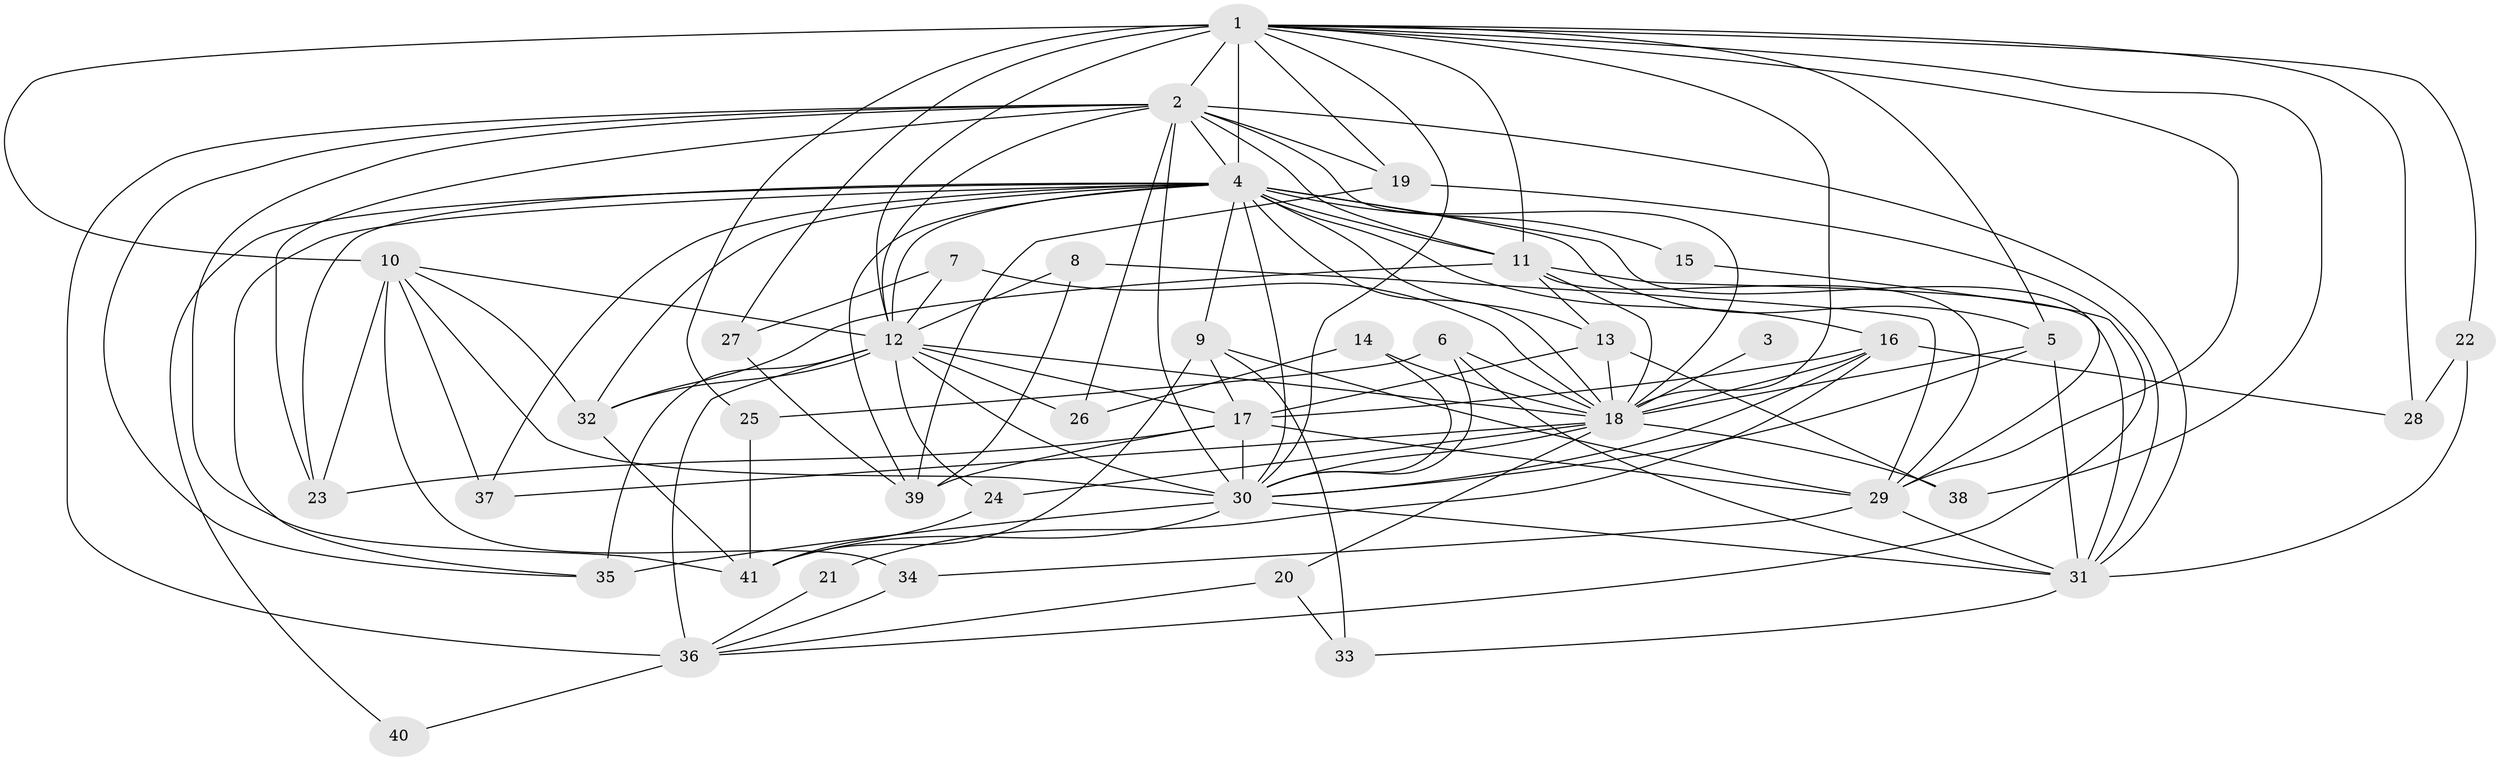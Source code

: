 // original degree distribution, {21: 0.019801980198019802, 13: 0.009900990099009901, 24: 0.009900990099009901, 23: 0.009900990099009901, 18: 0.009900990099009901, 16: 0.019801980198019802, 17: 0.009900990099009901, 12: 0.009900990099009901, 2: 0.5247524752475248, 8: 0.0297029702970297, 7: 0.009900990099009901, 6: 0.039603960396039604, 4: 0.039603960396039604, 5: 0.0594059405940594, 3: 0.18811881188118812, 9: 0.009900990099009901}
// Generated by graph-tools (version 1.1) at 2025/36/03/04/25 23:36:22]
// undirected, 41 vertices, 120 edges
graph export_dot {
  node [color=gray90,style=filled];
  1;
  2;
  3;
  4;
  5;
  6;
  7;
  8;
  9;
  10;
  11;
  12;
  13;
  14;
  15;
  16;
  17;
  18;
  19;
  20;
  21;
  22;
  23;
  24;
  25;
  26;
  27;
  28;
  29;
  30;
  31;
  32;
  33;
  34;
  35;
  36;
  37;
  38;
  39;
  40;
  41;
  1 -- 2 [weight=2.0];
  1 -- 4 [weight=6.0];
  1 -- 5 [weight=1.0];
  1 -- 10 [weight=1.0];
  1 -- 11 [weight=1.0];
  1 -- 12 [weight=6.0];
  1 -- 18 [weight=2.0];
  1 -- 19 [weight=1.0];
  1 -- 22 [weight=1.0];
  1 -- 25 [weight=1.0];
  1 -- 27 [weight=1.0];
  1 -- 28 [weight=1.0];
  1 -- 29 [weight=1.0];
  1 -- 30 [weight=2.0];
  1 -- 38 [weight=1.0];
  2 -- 4 [weight=3.0];
  2 -- 11 [weight=1.0];
  2 -- 12 [weight=3.0];
  2 -- 18 [weight=1.0];
  2 -- 19 [weight=1.0];
  2 -- 23 [weight=1.0];
  2 -- 26 [weight=2.0];
  2 -- 30 [weight=2.0];
  2 -- 31 [weight=1.0];
  2 -- 35 [weight=1.0];
  2 -- 36 [weight=2.0];
  2 -- 41 [weight=1.0];
  3 -- 18 [weight=1.0];
  4 -- 5 [weight=1.0];
  4 -- 9 [weight=2.0];
  4 -- 11 [weight=1.0];
  4 -- 12 [weight=7.0];
  4 -- 13 [weight=1.0];
  4 -- 15 [weight=1.0];
  4 -- 16 [weight=2.0];
  4 -- 18 [weight=4.0];
  4 -- 23 [weight=2.0];
  4 -- 29 [weight=1.0];
  4 -- 30 [weight=3.0];
  4 -- 32 [weight=2.0];
  4 -- 35 [weight=1.0];
  4 -- 37 [weight=1.0];
  4 -- 39 [weight=1.0];
  4 -- 40 [weight=1.0];
  5 -- 18 [weight=1.0];
  5 -- 30 [weight=1.0];
  5 -- 31 [weight=1.0];
  6 -- 18 [weight=1.0];
  6 -- 25 [weight=1.0];
  6 -- 30 [weight=1.0];
  6 -- 31 [weight=1.0];
  7 -- 12 [weight=1.0];
  7 -- 18 [weight=1.0];
  7 -- 27 [weight=1.0];
  8 -- 12 [weight=1.0];
  8 -- 29 [weight=1.0];
  8 -- 39 [weight=1.0];
  9 -- 17 [weight=1.0];
  9 -- 29 [weight=1.0];
  9 -- 33 [weight=1.0];
  9 -- 41 [weight=1.0];
  10 -- 12 [weight=1.0];
  10 -- 23 [weight=1.0];
  10 -- 30 [weight=1.0];
  10 -- 32 [weight=1.0];
  10 -- 34 [weight=1.0];
  10 -- 37 [weight=1.0];
  11 -- 13 [weight=1.0];
  11 -- 18 [weight=1.0];
  11 -- 29 [weight=1.0];
  11 -- 31 [weight=1.0];
  11 -- 32 [weight=1.0];
  12 -- 17 [weight=1.0];
  12 -- 18 [weight=4.0];
  12 -- 24 [weight=1.0];
  12 -- 26 [weight=3.0];
  12 -- 30 [weight=4.0];
  12 -- 32 [weight=1.0];
  12 -- 35 [weight=2.0];
  12 -- 36 [weight=2.0];
  13 -- 17 [weight=1.0];
  13 -- 18 [weight=1.0];
  13 -- 38 [weight=1.0];
  14 -- 18 [weight=1.0];
  14 -- 26 [weight=1.0];
  14 -- 30 [weight=1.0];
  15 -- 36 [weight=1.0];
  16 -- 17 [weight=1.0];
  16 -- 18 [weight=1.0];
  16 -- 21 [weight=1.0];
  16 -- 28 [weight=1.0];
  16 -- 30 [weight=1.0];
  17 -- 23 [weight=1.0];
  17 -- 29 [weight=1.0];
  17 -- 30 [weight=1.0];
  17 -- 39 [weight=1.0];
  18 -- 20 [weight=1.0];
  18 -- 24 [weight=1.0];
  18 -- 30 [weight=1.0];
  18 -- 37 [weight=1.0];
  18 -- 38 [weight=1.0];
  19 -- 31 [weight=1.0];
  19 -- 39 [weight=1.0];
  20 -- 33 [weight=1.0];
  20 -- 36 [weight=1.0];
  21 -- 36 [weight=1.0];
  22 -- 28 [weight=1.0];
  22 -- 31 [weight=1.0];
  24 -- 41 [weight=1.0];
  25 -- 41 [weight=1.0];
  27 -- 39 [weight=1.0];
  29 -- 31 [weight=1.0];
  29 -- 34 [weight=1.0];
  30 -- 31 [weight=1.0];
  30 -- 35 [weight=1.0];
  30 -- 41 [weight=1.0];
  31 -- 33 [weight=1.0];
  32 -- 41 [weight=1.0];
  34 -- 36 [weight=1.0];
  36 -- 40 [weight=1.0];
}
